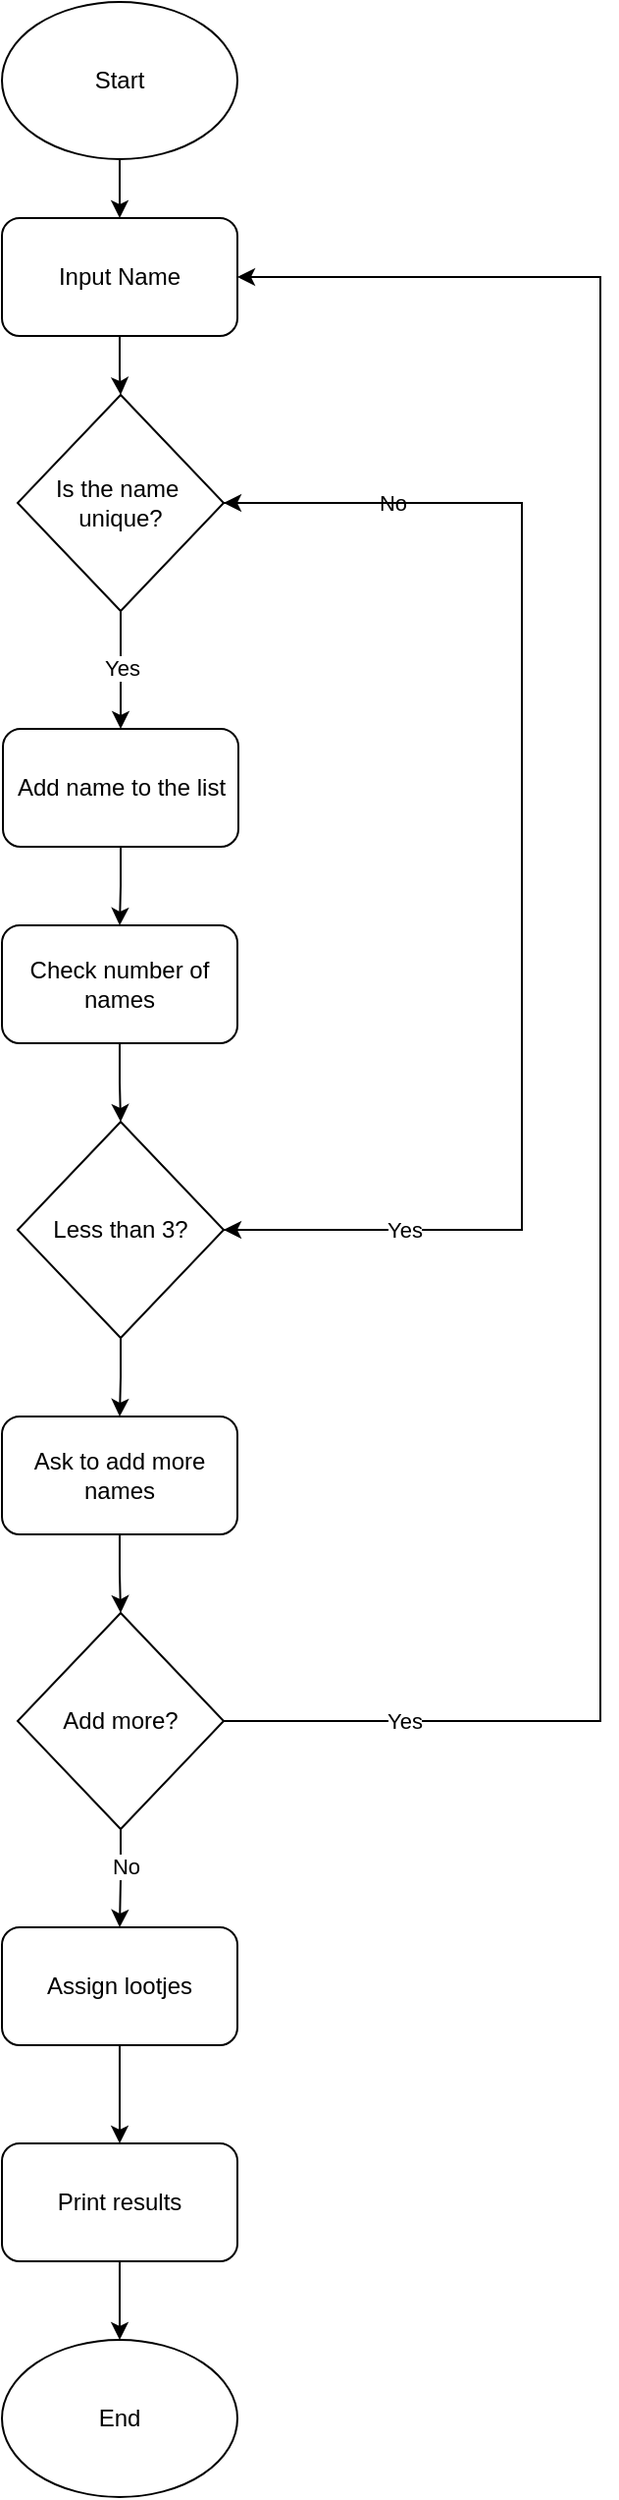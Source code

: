 <mxfile version="26.0.14">
  <diagram name="Page-1" id="pQ6wnBzsX_KG30c8Rq_a">
    <mxGraphModel dx="1224" dy="812" grid="1" gridSize="10" guides="1" tooltips="1" connect="1" arrows="1" fold="1" page="1" pageScale="1" pageWidth="850" pageHeight="1100" math="0" shadow="0">
      <root>
        <mxCell id="0" />
        <mxCell id="1" parent="0" />
        <mxCell id="yVJPRfebnRwQEjqlUcKb-5" style="edgeStyle=orthogonalEdgeStyle;rounded=0;orthogonalLoop=1;jettySize=auto;html=1;entryX=0.5;entryY=0;entryDx=0;entryDy=0;" parent="1" source="yVJPRfebnRwQEjqlUcKb-1" target="yVJPRfebnRwQEjqlUcKb-2" edge="1">
          <mxGeometry relative="1" as="geometry" />
        </mxCell>
        <mxCell id="yVJPRfebnRwQEjqlUcKb-1" value="Start" style="ellipse;whiteSpace=wrap;html=1;" parent="1" vertex="1">
          <mxGeometry x="365" y="40" width="120" height="80" as="geometry" />
        </mxCell>
        <mxCell id="yVJPRfebnRwQEjqlUcKb-4" style="edgeStyle=orthogonalEdgeStyle;rounded=0;orthogonalLoop=1;jettySize=auto;html=1;entryX=0.5;entryY=0;entryDx=0;entryDy=0;" parent="1" source="yVJPRfebnRwQEjqlUcKb-2" target="yVJPRfebnRwQEjqlUcKb-3" edge="1">
          <mxGeometry relative="1" as="geometry" />
        </mxCell>
        <mxCell id="yVJPRfebnRwQEjqlUcKb-2" value="&lt;div&gt;Input Name&lt;/div&gt;" style="rounded=1;whiteSpace=wrap;html=1;" parent="1" vertex="1">
          <mxGeometry x="365" y="150" width="120" height="60" as="geometry" />
        </mxCell>
        <mxCell id="yVJPRfebnRwQEjqlUcKb-6" style="edgeStyle=orthogonalEdgeStyle;rounded=0;orthogonalLoop=1;jettySize=auto;html=1;entryX=0.5;entryY=0;entryDx=0;entryDy=0;" parent="1" source="yVJPRfebnRwQEjqlUcKb-3" target="yVJPRfebnRwQEjqlUcKb-7" edge="1">
          <mxGeometry relative="1" as="geometry">
            <mxPoint x="425.5" y="400" as="targetPoint" />
          </mxGeometry>
        </mxCell>
        <mxCell id="yVJPRfebnRwQEjqlUcKb-8" value="&lt;div&gt;Yes&lt;/div&gt;" style="edgeLabel;html=1;align=center;verticalAlign=middle;resizable=0;points=[];" parent="yVJPRfebnRwQEjqlUcKb-6" vertex="1" connectable="0">
          <mxGeometry x="-0.033" y="3" relative="1" as="geometry">
            <mxPoint x="-3" as="offset" />
          </mxGeometry>
        </mxCell>
        <mxCell id="yVJPRfebnRwQEjqlUcKb-19" style="edgeStyle=orthogonalEdgeStyle;rounded=0;orthogonalLoop=1;jettySize=auto;html=1;entryX=1;entryY=0.5;entryDx=0;entryDy=0;exitX=1;exitY=0.5;exitDx=0;exitDy=0;" parent="1" source="yVJPRfebnRwQEjqlUcKb-3" target="yVJPRfebnRwQEjqlUcKb-12" edge="1">
          <mxGeometry relative="1" as="geometry">
            <mxPoint x="570" y="650" as="targetPoint" />
            <mxPoint x="490" y="295" as="sourcePoint" />
            <Array as="points">
              <mxPoint x="630" y="295" />
              <mxPoint x="630" y="665" />
            </Array>
          </mxGeometry>
        </mxCell>
        <mxCell id="yVJPRfebnRwQEjqlUcKb-20" value="&lt;div&gt;No&lt;/div&gt;" style="edgeLabel;html=1;align=center;verticalAlign=middle;resizable=0;points=[];" parent="yVJPRfebnRwQEjqlUcKb-19" vertex="1" connectable="0">
          <mxGeometry x="-0.745" y="-2" relative="1" as="geometry">
            <mxPoint y="-2" as="offset" />
          </mxGeometry>
        </mxCell>
        <mxCell id="yVJPRfebnRwQEjqlUcKb-3" value="&lt;div&gt;Is the name&amp;nbsp;&lt;/div&gt;&lt;div&gt;unique?&lt;/div&gt;" style="rhombus;whiteSpace=wrap;html=1;" parent="1" vertex="1">
          <mxGeometry x="373" y="240" width="105" height="110" as="geometry" />
        </mxCell>
        <mxCell id="yVJPRfebnRwQEjqlUcKb-11" style="edgeStyle=orthogonalEdgeStyle;rounded=0;orthogonalLoop=1;jettySize=auto;html=1;exitX=0.5;exitY=1;exitDx=0;exitDy=0;entryX=0.5;entryY=0;entryDx=0;entryDy=0;" parent="1" source="yVJPRfebnRwQEjqlUcKb-7" target="yVJPRfebnRwQEjqlUcKb-10" edge="1">
          <mxGeometry relative="1" as="geometry" />
        </mxCell>
        <mxCell id="yVJPRfebnRwQEjqlUcKb-7" value="Add name to the list" style="rounded=1;whiteSpace=wrap;html=1;" parent="1" vertex="1">
          <mxGeometry x="365.5" y="410" width="120" height="60" as="geometry" />
        </mxCell>
        <mxCell id="yVJPRfebnRwQEjqlUcKb-25" style="edgeStyle=orthogonalEdgeStyle;rounded=0;orthogonalLoop=1;jettySize=auto;html=1;entryX=0.5;entryY=0;entryDx=0;entryDy=0;" parent="1" source="yVJPRfebnRwQEjqlUcKb-10" target="yVJPRfebnRwQEjqlUcKb-12" edge="1">
          <mxGeometry relative="1" as="geometry" />
        </mxCell>
        <mxCell id="yVJPRfebnRwQEjqlUcKb-10" value="Check number of names" style="rounded=1;whiteSpace=wrap;html=1;" parent="1" vertex="1">
          <mxGeometry x="365" y="510" width="120" height="60" as="geometry" />
        </mxCell>
        <mxCell id="yVJPRfebnRwQEjqlUcKb-23" style="edgeStyle=orthogonalEdgeStyle;rounded=0;orthogonalLoop=1;jettySize=auto;html=1;exitX=1;exitY=0.5;exitDx=0;exitDy=0;entryX=1;entryY=0.5;entryDx=0;entryDy=0;" parent="1" source="yVJPRfebnRwQEjqlUcKb-12" target="yVJPRfebnRwQEjqlUcKb-3" edge="1">
          <mxGeometry relative="1" as="geometry">
            <Array as="points">
              <mxPoint x="630" y="665" />
              <mxPoint x="630" y="295" />
            </Array>
          </mxGeometry>
        </mxCell>
        <mxCell id="yVJPRfebnRwQEjqlUcKb-24" value="Yes" style="edgeLabel;html=1;align=center;verticalAlign=middle;resizable=0;points=[];" parent="yVJPRfebnRwQEjqlUcKb-23" vertex="1" connectable="0">
          <mxGeometry x="-0.697" relative="1" as="geometry">
            <mxPoint x="-10" as="offset" />
          </mxGeometry>
        </mxCell>
        <mxCell id="yVJPRfebnRwQEjqlUcKb-26" style="edgeStyle=orthogonalEdgeStyle;rounded=0;orthogonalLoop=1;jettySize=auto;html=1;exitX=0.5;exitY=1;exitDx=0;exitDy=0;entryX=0.5;entryY=0;entryDx=0;entryDy=0;" parent="1" source="yVJPRfebnRwQEjqlUcKb-12" target="yVJPRfebnRwQEjqlUcKb-13" edge="1">
          <mxGeometry relative="1" as="geometry" />
        </mxCell>
        <mxCell id="yVJPRfebnRwQEjqlUcKb-12" value="Less than 3?" style="rhombus;whiteSpace=wrap;html=1;" parent="1" vertex="1">
          <mxGeometry x="373" y="610" width="105" height="110" as="geometry" />
        </mxCell>
        <mxCell id="yVJPRfebnRwQEjqlUcKb-27" style="edgeStyle=orthogonalEdgeStyle;rounded=0;orthogonalLoop=1;jettySize=auto;html=1;entryX=0.5;entryY=0;entryDx=0;entryDy=0;" parent="1" source="yVJPRfebnRwQEjqlUcKb-13" target="yVJPRfebnRwQEjqlUcKb-14" edge="1">
          <mxGeometry relative="1" as="geometry" />
        </mxCell>
        <mxCell id="yVJPRfebnRwQEjqlUcKb-13" value="Ask to add more names" style="rounded=1;whiteSpace=wrap;html=1;" parent="1" vertex="1">
          <mxGeometry x="365" y="760" width="120" height="60" as="geometry" />
        </mxCell>
        <mxCell id="yVJPRfebnRwQEjqlUcKb-29" style="edgeStyle=orthogonalEdgeStyle;rounded=0;orthogonalLoop=1;jettySize=auto;html=1;exitX=0.5;exitY=1;exitDx=0;exitDy=0;entryX=0.5;entryY=0;entryDx=0;entryDy=0;" parent="1" source="yVJPRfebnRwQEjqlUcKb-14" target="yVJPRfebnRwQEjqlUcKb-28" edge="1">
          <mxGeometry relative="1" as="geometry" />
        </mxCell>
        <mxCell id="yVJPRfebnRwQEjqlUcKb-34" value="No" style="edgeLabel;html=1;align=center;verticalAlign=middle;resizable=0;points=[];" parent="yVJPRfebnRwQEjqlUcKb-29" vertex="1" connectable="0">
          <mxGeometry x="-0.247" y="2" relative="1" as="geometry">
            <mxPoint as="offset" />
          </mxGeometry>
        </mxCell>
        <mxCell id="yVJPRfebnRwQEjqlUcKb-35" style="edgeStyle=orthogonalEdgeStyle;rounded=0;orthogonalLoop=1;jettySize=auto;html=1;entryX=1;entryY=0.5;entryDx=0;entryDy=0;" parent="1" source="yVJPRfebnRwQEjqlUcKb-14" target="yVJPRfebnRwQEjqlUcKb-2" edge="1">
          <mxGeometry relative="1" as="geometry">
            <Array as="points">
              <mxPoint x="670" y="915" />
              <mxPoint x="670" y="180" />
            </Array>
          </mxGeometry>
        </mxCell>
        <mxCell id="yVJPRfebnRwQEjqlUcKb-36" value="Yes" style="edgeLabel;html=1;align=center;verticalAlign=middle;resizable=0;points=[];" parent="yVJPRfebnRwQEjqlUcKb-35" vertex="1" connectable="0">
          <mxGeometry x="-0.863" relative="1" as="geometry">
            <mxPoint x="16" as="offset" />
          </mxGeometry>
        </mxCell>
        <mxCell id="yVJPRfebnRwQEjqlUcKb-14" value="Add more?" style="rhombus;whiteSpace=wrap;html=1;" parent="1" vertex="1">
          <mxGeometry x="373" y="860" width="105" height="110" as="geometry" />
        </mxCell>
        <mxCell id="yVJPRfebnRwQEjqlUcKb-31" style="edgeStyle=orthogonalEdgeStyle;rounded=0;orthogonalLoop=1;jettySize=auto;html=1;" parent="1" source="yVJPRfebnRwQEjqlUcKb-28" target="yVJPRfebnRwQEjqlUcKb-30" edge="1">
          <mxGeometry relative="1" as="geometry" />
        </mxCell>
        <mxCell id="yVJPRfebnRwQEjqlUcKb-28" value="Assign lootjes" style="rounded=1;whiteSpace=wrap;html=1;" parent="1" vertex="1">
          <mxGeometry x="365" y="1020" width="120" height="60" as="geometry" />
        </mxCell>
        <mxCell id="yVJPRfebnRwQEjqlUcKb-33" style="edgeStyle=orthogonalEdgeStyle;rounded=0;orthogonalLoop=1;jettySize=auto;html=1;entryX=0.5;entryY=0;entryDx=0;entryDy=0;" parent="1" source="yVJPRfebnRwQEjqlUcKb-30" target="yVJPRfebnRwQEjqlUcKb-32" edge="1">
          <mxGeometry relative="1" as="geometry" />
        </mxCell>
        <mxCell id="yVJPRfebnRwQEjqlUcKb-30" value="Print results" style="rounded=1;whiteSpace=wrap;html=1;" parent="1" vertex="1">
          <mxGeometry x="365" y="1130" width="120" height="60" as="geometry" />
        </mxCell>
        <mxCell id="yVJPRfebnRwQEjqlUcKb-32" value="End" style="ellipse;whiteSpace=wrap;html=1;" parent="1" vertex="1">
          <mxGeometry x="365" y="1230" width="120" height="80" as="geometry" />
        </mxCell>
      </root>
    </mxGraphModel>
  </diagram>
</mxfile>
